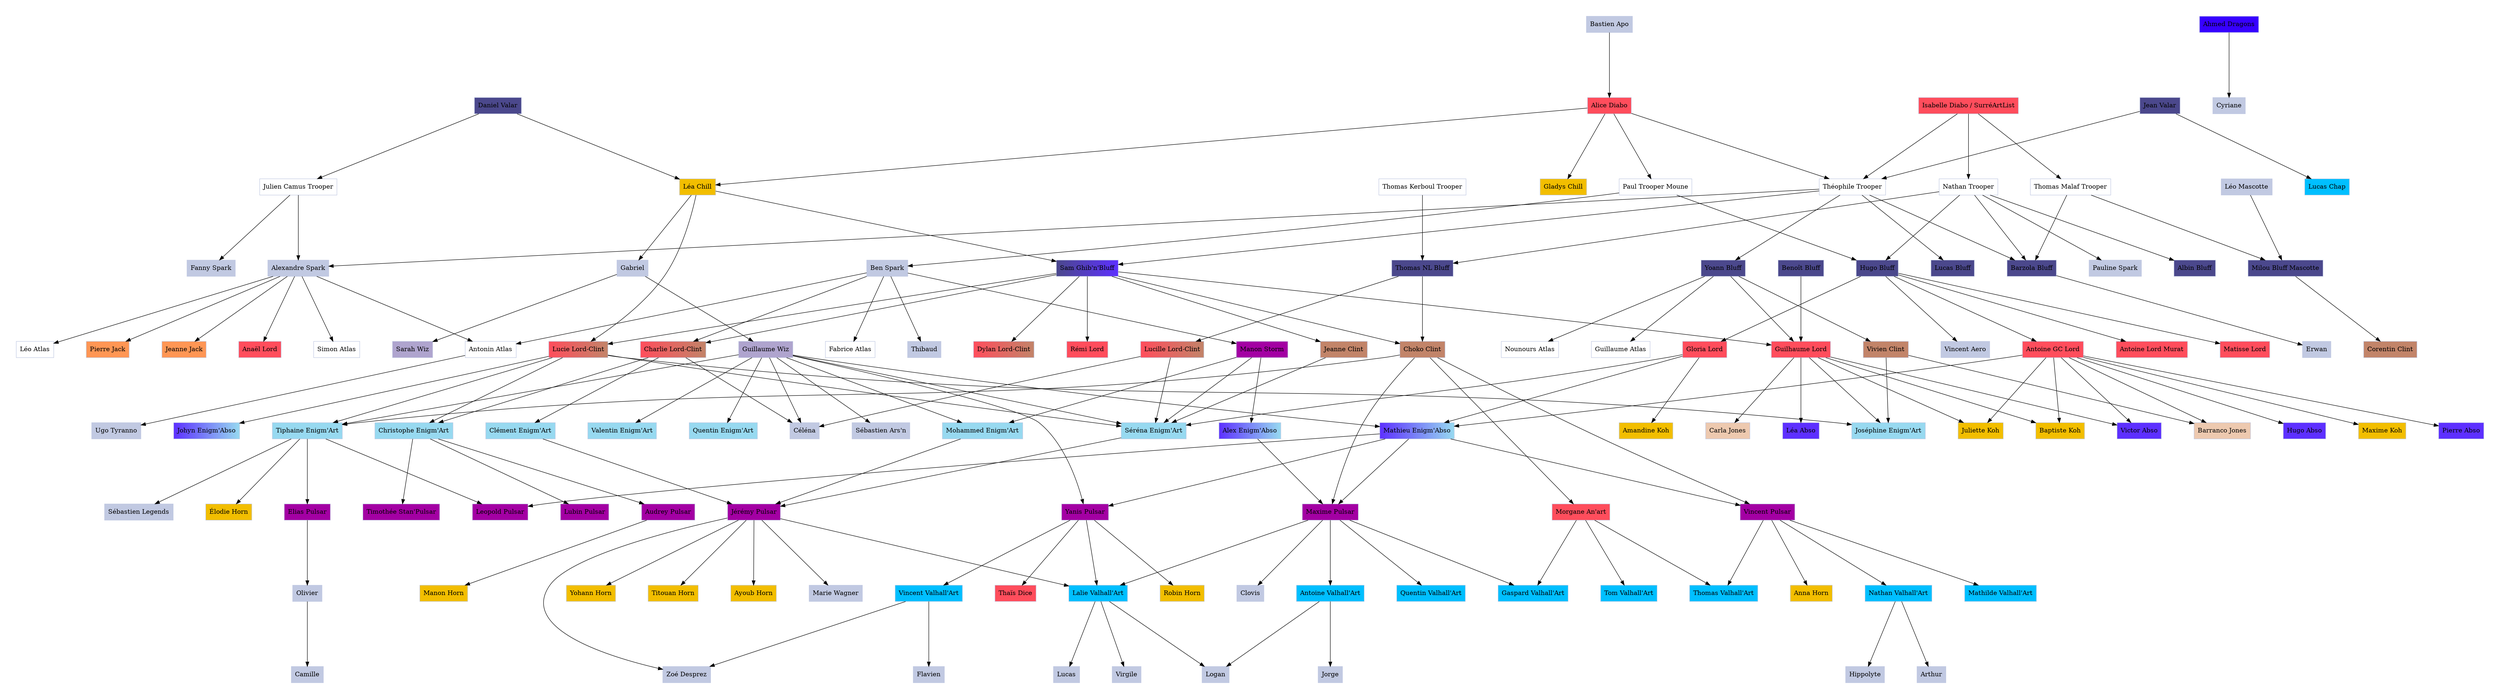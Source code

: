 /*
Syntaxe : Nom1 -> Nom2
ou
Nom1 -> {Nom2, ..., NomXX}
Si nom en plusieurs mots, mettre entre guillemets : ex "Antoine Moran" (VAUT AUSSI A DROITE). Ex :

"Jean Louis Roch" -> {"Louis XVI", Morty}

######################
LISTE DES NOMS (VEUILLEZ UTILISER UN NOM QUI EXISTE DÉJA
SI POSSIBLE POUR RACCODER, SINON RAJOUTEZ LES)

(POUR LES LISTÉS,  METTEZ LE NOM DE LISTE AUSSI SVP) :
----
Ahmed Dragons
Alice Diabo
Albin Bluff
Alexandre Spark
Alex Enigm'Abso
Amandine Koh
Anaël Lord
Anna Horn
Antoine GC Lord
Antoine Lord Murat
Antoine Valhall'Art
Antonin Atlas
Arthur
Audrey Pulsar
Ayoub Horn
Baptiste Koh
Barranco Jones
Barzola Bluff
Bastien Apo
Ben Spark
Benoît Bluff
Julien Camus Trooper
Camille
Carla Jones
Céléna
Charlie Lord-Clint
Choko Clint
Christophe Enigm'Art
Clément Enigm'Art
Clovis
Corentin Clint
Cyriane
Daniel Valar
Dylan Lord-Clint
Elias Pulsar
Élodie Horn
Fabrice Atlas
Flavien
Gabriel
Gaspard Valhall'Art
Gladys Chill
Gloria Lord
Guillaume Atlas
Guilhaume Lord
Guillaume Wiz
Hippolyte
Hugo Abso
Hugo Bluff
Isabelle Diabo / SurréArtList
Jean Valar
Jeanne Clint
Jeanne Jack
Jérémy Pulsar
Johyn Enigm'Abso
Jorge
Joséphine Enigm'Art
Juliette Koh
Lalie Valhall'Art
Léa Abso
Léa Chill
Léo Atlas
Léo Mascotte
Leopold Pulsar
Logan
Lubin Pulsar
Lucas Chap
Lucas
Lucas Bluff
Lucie Lord-Clint
Lucille Lord-Clint
Manon Horn
Manon Storm
Marie Wagner
Mathieu Enigm'Abso
Mathilde Valhall'Art
Matisse Lord
Maxime Koh
Maxime Pulsar
Milou Bluff Mascotte
Mohammed Enigm'Art
Morgane An'art
Nathan Trooper
Nathan Valhall'Art
Nounours Atlas
Olivier
Pauline Spark
Paul Trooper Moune
Pierre Abso
Pierre Jack
Quentin Enigm'Art
Quentin Valhall'Art
Rémi Lord
Robin Horn
Sam Ghib'n'Bluff
Sarah Wiz
Sébastien Ars'n
Sébastien Legends
Séréna Enigm'Art
Simon Atlas
Thaïs Dice
Théophile Trooper
Thibaud
Thomas Kerboul Trooper
Thomas Malaf Trooper
Thomas NL Bluff
Thomas Valhall'Art
Timothée Stan'Pulsar
Tiphaine Enigm'Art
Titouan Horn
Tom Valhall'Art
Ugo Tyranno
Valentin Enigm'Art
Victor Abso
Vincent Pulsar
Vincent Valhall'Art
Vincent Aero
Virgile
Vivien Clint
Yoann Bluff
Yanis Pulsar
Yohann Horn
Zoé Desprez

----
######################

Ajoutez vos fillotages ici (je les commiterai dans 2 ans) :
*/

digraph G {
node[color = "#c1c9e2", style=filled, shape=rectangle];
graph [pad="0.5", nodesep="1", ranksep="2"]; 
"Antoine Valhall'Art" -> {Jorge, Logan}
"Lucie Lord-Clint" -> {"Joséphine Enigm'Art", "Séréna Enigm'Art", "Tiphaine Enigm'Art", "Johyn Enigm'Abso", "Christophe Enigm'Art"}
"Léa Chill" -> {"Lucie Lord-Clint", "Sam Ghib'n'Bluff", "Gabriel"}
"Lalie Valhall'Art" -> {Virgile, Lucas, Logan}
"Nathan Valhall'Art" -> {Arthur, Hippolyte}
"Alice Diabo" -> {"Léa Chill", "Paul Trooper Moune", "Théophile Trooper", "Gladys Chill"}
"Maxime Pulsar" -> {"Lalie Valhall'Art", "Quentin Valhall'Art", "Antoine Valhall'Art", "Gaspard Valhall'Art", "Clovis"} 
"Antoine GC Lord" -> {"Victor Abso", "Pierre Abso", "Hugo Abso", "Juliette Koh", "Maxime Koh", "Baptiste Koh", "Barranco Jones", "Mathieu Enigm'Abso"}
"Guilhaume Lord" -> {"Carla Jones", "Baptiste Koh", "Victor Abso", "Léa Abso", "Joséphine Enigm'Art", "Juliette Koh"}
"Yanis Pulsar" -> {"Lalie Valhall'Art", "Robin Horn", "Vincent Valhall'Art", "Thaïs Dice"} 
"Isabelle Diabo / SurréArtList" -> {"Thomas Malaf Trooper", "Théophile Trooper", "Nathan Trooper"}
"Tiphaine Enigm'Art" -> {"Elias Pulsar", "Leopold Pulsar", "Sébastien Legends", "Élodie Horn"}
"Elias Pulsar" -> Olivier
Olivier -> Camille
"Manon Storm" -> {"Alex Enigm'Abso", "Séréna Enigm'Art", "Mohammed Enigm'Art"}
"Alex Enigm'Abso" -> {"Maxime Pulsar"}
"Vincent Pulsar" -> {"Nathan Valhall'Art", "Thomas Valhall'Art", "Mathilde Valhall'Art", "Anna Horn"}
"Théophile Trooper" ->{"Alexandre Spark", "Lucas Bluff","Sam Ghib'n'Bluff","Barzola Bluff", "Yoann Bluff"}
"Yoann Bluff" -> {"Guilhaume Lord", "Nounours Atlas", "Vivien Clint", "Guillaume Atlas"}
"Hugo Bluff" -> {"Antoine GC Lord", "Antoine Lord Murat", "Gloria Lord", "Matisse Lord", "Vincent Aero"}
"Thomas Malaf Trooper" -> {"Milou Bluff Mascotte", "Barzola Bluff"}
"Nathan Trooper" ->{"Barzola Bluff", "Albin Bluff", "Thomas NL Bluff", "Hugo Bluff", "Pauline Spark"}
"Mathieu Enigm'Abso" -> {"Maxime Pulsar","Yanis Pulsar","Leopold Pulsar","Vincent Pulsar"}
"Choko Clint" -> {"Tiphaine Enigm'Art", "Vincent Pulsar", "Morgane An'art", "Maxime Pulsar"}
"Léo Mascotte" -> "Milou Bluff Mascotte"
"Milou Bluff Mascotte" -> "Corentin Clint"
"Gloria Lord" -> {"Amandine Koh", "Mathieu Enigm'Abso", "Séréna Enigm'Art"}
"Jean Valar" -> {"Lucas Chap", "Théophile Trooper"}
"Barzola Bluff"->Erwan
"Bastien Apo" -> "Alice Diabo"
"Daniel Valar" -> {"Julien Camus Trooper", "Léa Chill"}
"Paul Trooper Moune" -> {"Ben Spark", "Hugo Bluff"} 
"Alexandre Spark" -> {"Simon Atlas", "Léo Atlas", "Pierre Jack", "Jeanne Jack", "Anaël Lord", "Antonin Atlas"}
"Antonin Atlas" -> {"Ugo Tyranno"}
"Thomas NL Bluff" -> {"Lucille Lord-Clint", "Choko Clint"}
"Benoît Bluff" -> "Guilhaume Lord" 
"Lucille Lord-Clint" -> {"Séréna Enigm'Art", "Céléna"}
"Audrey Pulsar" -> {"Manon Horn"}
"Julien Camus Trooper" -> {"Alexandre Spark", "Fanny Spark"}
"Sam Ghib'n'Bluff" -> {"Guilhaume Lord", "Charlie Lord-Clint", "Choko Clint", "Rémi Lord", "Lucie Lord-Clint", "Dylan Lord-Clint", "Jeanne Clint"}
"Gabriel" -> {"Sarah Wiz", "Guillaume Wiz"}
"Ben Spark" -> {"Manon Storm", "Antonin Atlas", "Fabrice Atlas", "Charlie Lord-Clint", "Thibaud"}
"Morgane An'art" -> {"Tom Valhall'Art", "Thomas Valhall'Art", "Gaspard Valhall'Art"}
"Thomas Kerboul Trooper" -> {"Thomas NL Bluff"}
"Guillaume Wiz" -> {"Mathieu Enigm'Abso", "Mohammed Enigm'Art", "Céléna", "Tiphaine Enigm'Art", "Yanis Pulsar", "Valentin Enigm'Art", "Séréna Enigm'Art", "Quentin Enigm'Art", "Sébastien Ars'n"}
"Vincent Valhall'Art" -> {Flavien, "Zoé Desprez"}
"Ahmed Dragons" -> {Cyriane}
"Charlie Lord-Clint" -> {"Céléna", "Clément Enigm'Art", "Christophe Enigm'Art"}
"Jeanne Clint" -> {"Séréna Enigm'Art"}
"Mohammed Enigm'Art" -> {"Jérémy Pulsar"}
"Vivien Clint" -> {"Joséphine Enigm'Art", "Barranco Jones"}
"Christophe Enigm'Art" -> {"Timothée Stan'Pulsar", "Lubin Pulsar", "Audrey Pulsar"}
"Séréna Enigm'Art" -> {"Jérémy Pulsar"}
"Clément Enigm'Art" -> {"Jérémy Pulsar"}
"Jérémy Pulsar" -> {"Yohann Horn", "Titouan Horn", "Lalie Valhall'Art", "Ayoub Horn", "Zoé Desprez", "Marie Wagner"}
    "Ahmed Dragons"[fillcolor="#3700ff"]
    "Alice Diabo"[fillcolor="#ff4d5c"]
    "Albin Bluff"[fillcolor="#4b488c"]
    "Alexandre Spark"[fillcolor=""]
    "Alex Enigm'Abso"[fillcolor="#5d30ff:#97d9f0"]
    "Amandine Koh"[fillcolor="#f2be00"]
    "Anaël Lord"[fillcolor="#ff4d5c"]
    "Anna Horn"[fillcolor="#f2be00"]
    "Antoine GC Lord"[fillcolor="#ff4d5c"]
    "Antoine Lord Murat"[fillcolor="#ff4d5c"]
    "Antoine Valhall'Art"[fillcolor="#00BFFF"]
    "Antonin Atlas"[fillcolor="#ffffff"]
    "Arthur"[fillcolor=""]
    "Audrey Pulsar"[fillcolor="#a300a3"]
    "Ayoub Horn"[fillcolor="#f2be00"]
    "Baptiste Koh"[fillcolor="#f2be00"]
    "Barranco Jones"[fillcolor="#edc9af"]
    "Barzola Bluff"[fillcolor="#4b488c"]
    "Bastien Apo"[fillcolor=""]
    "Ben Spark"[fillcolor=""]
    "Benoît Bluff"[fillcolor="#4b488c"]
    "Julien Camus Trooper"[fillcolor="#ffffff"]
    "Camille"[fillcolor=""]
    "Carla Jones"[fillcolor="#edc9af"]
    "Céléna"[fillcolor=""]
    "Charlie Lord-Clint"[fillcolor="#ff4d5c:#c28469"]
    "Choko Clint"[fillcolor="#c28469"]
    "Christophe Enigm'Art"[fillcolor="#97d9f0"]
    "Clément Enigm'Art"[fillcolor="#97d9f0"]
    "Clovis"[fillcolor=""]
    "Corentin Clint"[fillcolor="#c28469"]
    "Cyriane"[fillcolor=""]
    "Daniel Valar"[fillcolor="#4b488c"]
    "Dylan Lord-Clint"[fillcolor="#ff4d5c:#c28469"]
    "Elias Pulsar"[fillcolor="#a300a3"]
    "Élodie Horn"[fillcolor="#f2be00"]
    "Fabrice Atlas"[fillcolor="#ffffff"]
    "Flavien"[fillcolor=""]
    "Gabriel"[fillcolor=""]
    "Gaspard Valhall'Art"[fillcolor="#00BFFF"]
    "Gladys Chill"[fillcolor="#f2be00"]
    "Gloria Lord"[fillcolor="#ff4d5c"]
    "Guillaume Atlas"[fillcolor="#ffffff"]
    "Guilhaume Lord"[fillcolor="#ff4d5c"]
    "Guillaume Wiz"[fillcolor="#afa4ce"]
    "Hippolyte"[fillcolor=""]
    "Hugo Abso"[fillcolor="#5d30ff"]
    "Hugo Bluff"[fillcolor="#4b488c"]
    "Isabelle Diabo / SurréArtList"[fillcolor="#ff4d5c"]
    "Jean Valar"[fillcolor="#4b488c"]
    "Jeanne Clint"[fillcolor="#c28469"]
    "Jeanne Jack"[fillcolor="#ff9654"]
    "Jérémy Pulsar"[fillcolor="#a300a3"]
    "Johyn Enigm'Abso"[fillcolor="#5d30ff:#97d9f0"]
    "Jorge"[fillcolor=""]
    "Joséphine Enigm'Art"[fillcolor="#97d9f0"]
    "Juliette Koh"[fillcolor="#f2be00"]
    "Lalie Valhall'Art"[fillcolor="#00BFFF"]
    "Léa Abso"[fillcolor="#5d30ff"]
    "Léa Chill"[fillcolor="#f2be00"]
    "Léo Atlas"[fillcolor="#ffffff"]
    "Léo Mascotte"[fillcolor=""]
    "Leopold Pulsar"[fillcolor="#a300a3"]
    "Logan"[fillcolor=""]
    "Lubin Pulsar"[fillcolor="#a300a3"]
    "Lucas Chap"[fillcolor="#00BFFF"]
    "Lucas Bluff"[fillcolor="#4b488c"]
    "Lucie Lord-Clint"[fillcolor="#ff4d5c:#c28469"]
    "Lucille Lord-Clint"[fillcolor="#ff4d5c:#c28469"]
    "Manon Horn"[fillcolor="#f2be00"]
    "Manon Storm"[fillcolor="#a300a3"]
    "Marie Wagner"[fillcolor=""]
    "Mathieu Enigm'Abso"[fillcolor="#5d30ff:#97d9f0"]
    "Mathilde Valhall'Art"[fillcolor="#00BFFF"]
    "Matisse Lord"[fillcolor="#ff4d5c"]
    "Maxime Koh"[fillcolor="#f2be00"]
    "Maxime Pulsar"[fillcolor="#a300a3"]
    "Milou Bluff Mascotte"[fillcolor="#4b488c"]
    "Mohammed Enigm'Art"[fillcolor="#97d9f0"]
    "Morgane An'art"[fillcolor="#ff4d5c"]
    "Nathan Trooper"[fillcolor="#ffffff"]
    "Nathan Valhall'Art"[fillcolor="#00BFFF"]
    "Nounours Atlas"[fillcolor="#ffffff"]
    "Olivier"[fillcolor=""]
    "Pauline Spark"[fillcolor=""]
    "Paul Trooper Moune"[fillcolor="#ffffff"]
    "Pierre Abso"[fillcolor="#5d30ff"]
    "Pierre Jack"[fillcolor="#ff9654"]
    "Quentin Enigm'Art"[fillcolor="#97d9f0"]
    "Quentin Valhall'Art"[fillcolor="#00BFFF"]
    "Rémi Lord"[fillcolor="#ff4d5c"]
    "Robin Horn"[fillcolor="#f2be00"]
    "Sam Ghib'n'Bluff"[fillcolor="#4b488c:#5d30ff"]
    "Sarah Wiz"[fillcolor="#afa4ce"]
    "Sébastien Ars'n"[fillcolor=""]
    "Sébastien Legends"[fillcolor=""]
    "Séréna Enigm'Art"[fillcolor="#97d9f0"]
    "Simon Atlas"[fillcolor="#ffffff"]
    "Thaïs Dice"[fillcolor="#ff4d5c"]
    "Théophile Trooper"[fillcolor="#ffffff"]
    "Thibaud"[fillcolor=""]
    "Thomas Kerboul Trooper"[fillcolor="#ffffff"]
    "Thomas Malaf Trooper"[fillcolor="#ffffff"]
    "Thomas NL Bluff"[fillcolor="#4b488c"]
    "Thomas Valhall'Art"[fillcolor="#00BFFF"]
    "Timothée Stan'Pulsar"[fillcolor="#a300a3"]
    "Tiphaine Enigm'Art"[fillcolor="#97d9f0"]
    "Titouan Horn"[fillcolor="#f2be00"]
    "Tom Valhall'Art"[fillcolor="#00BFFF"]
    "Ugo Tyranno"[fillcolor=""]
    "Valentin Enigm'Art"[fillcolor="#97d9f0"]
    "Victor Abso"[fillcolor="#5d30ff"]
    "Vincent Pulsar"[fillcolor="#a300a3"]
    "Vincent Valhall'Art"[fillcolor="#00BFFF"]
    "Vincent Aero"[fillcolor=""]
    "Virgile"[fillcolor=""]
    "Vivien Clint"[fillcolor="#c28469"]
    "Yoann Bluff"[fillcolor="#4b488c"]
    "Yanis Pulsar"[fillcolor="#a300a3"]
    "Yohann Horn"[fillcolor="#f2be00"]
    "Zoé Desprez"[fillcolor=""]
} 
